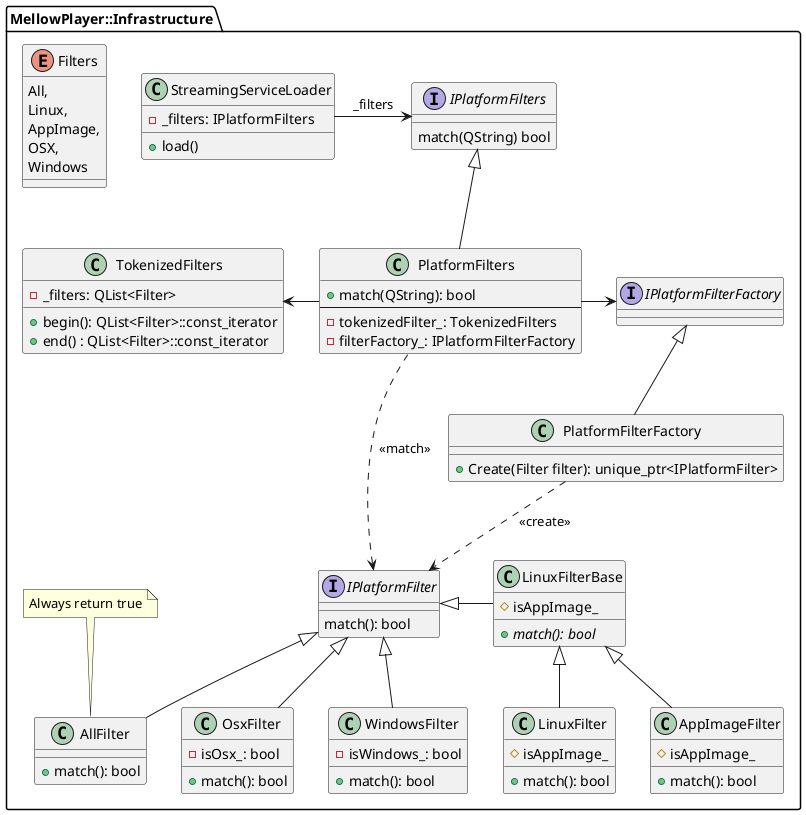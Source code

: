 @startuml

package MellowPlayer::Infrastructure {
    class StreamingServiceLoader {
        + load()
        - _filters: IPlatformFilters
    }
    StreamingServiceLoader -right-> IPlatformFilters: _filters

    interface IPlatformFilters {
        match(QString) bool
    }

    enum Filters {
        All,
        Linux,
        AppImage,
        OSX,
        Windows
    }

    class TokenizedFilters {
        - _filters: QList<Filter>
        + begin(): QList<Filter>::const_iterator
        + end() : QList<Filter>::const_iterator
    }

    interface IPlatformFilterFactory

    class PlatformFilterFactory {
        + Create(Filter filter): unique_ptr<IPlatformFilter>
    }
    IPlatformFilterFactory <|-- PlatformFilterFactory
    PlatformFilterFactory ..> IPlatformFilter: <<create>>

    class PlatformFilters {
        + match(QString): bool
        --
        - tokenizedFilter_: TokenizedFilters
        - filterFactory_: IPlatformFilterFactory
    }
    IPlatformFilters <|-- PlatformFilters
    PlatformFilters -left-> TokenizedFilters
    PlatformFilters -right-> IPlatformFilterFactory

    PlatformFilters .left.> IPlatformFilter: <<match>>

    interface IPlatformFilter {
         match(): bool
    }

    class AllFilter {
        + match(): bool
    }
    IPlatformFilter <|-- AllFilter
    note top
    Always return true
    end note

    class LinuxFilterBase {
        # isAppImage_
        + {abstract} match(): bool
    }
    IPlatformFilter <|-right- LinuxFilterBase

    class LinuxFilter {
        # isAppImage_
        + match(): bool
    }
    LinuxFilterBase <|-- LinuxFilter

    class AppImageFilter {
        # isAppImage_
        + match(): bool
    }
    LinuxFilterBase <|-- AppImageFilter

    class OsxFilter {
        - isOsx_: bool
        + match(): bool
    }
    IPlatformFilter <|-- OsxFilter

    class WindowsFilter  {
        - isWindows_: bool
        + match(): bool
    }
    IPlatformFilter <|-- WindowsFilter
}

@enduml